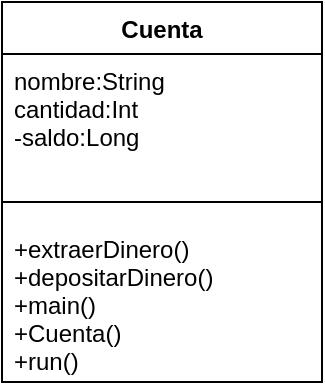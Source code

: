<mxfile version="14.9.6" type="device"><diagram id="C5RBs43oDa-KdzZeNtuy" name="Page-1"><mxGraphModel dx="868" dy="482" grid="1" gridSize="10" guides="1" tooltips="1" connect="1" arrows="1" fold="1" page="1" pageScale="1" pageWidth="827" pageHeight="1169" math="0" shadow="0"><root><mxCell id="WIyWlLk6GJQsqaUBKTNV-0"/><mxCell id="WIyWlLk6GJQsqaUBKTNV-1" parent="WIyWlLk6GJQsqaUBKTNV-0"/><mxCell id="nwHyZvAFHtol-rJy7OKk-5" value="Cuenta" style="swimlane;fontStyle=1;align=center;verticalAlign=top;childLayout=stackLayout;horizontal=1;startSize=26;horizontalStack=0;resizeParent=1;resizeParentMax=0;resizeLast=0;collapsible=1;marginBottom=0;" vertex="1" parent="WIyWlLk6GJQsqaUBKTNV-1"><mxGeometry x="330" y="220" width="160" height="190" as="geometry"/></mxCell><mxCell id="nwHyZvAFHtol-rJy7OKk-6" value="nombre:String&#10;cantidad:Int&#10;-saldo:Long&#10;" style="text;strokeColor=none;fillColor=none;align=left;verticalAlign=top;spacingLeft=4;spacingRight=4;overflow=hidden;rotatable=0;points=[[0,0.5],[1,0.5]];portConstraint=eastwest;" vertex="1" parent="nwHyZvAFHtol-rJy7OKk-5"><mxGeometry y="26" width="160" height="64" as="geometry"/></mxCell><mxCell id="nwHyZvAFHtol-rJy7OKk-7" value="" style="line;strokeWidth=1;fillColor=none;align=left;verticalAlign=middle;spacingTop=-1;spacingLeft=3;spacingRight=3;rotatable=0;labelPosition=right;points=[];portConstraint=eastwest;" vertex="1" parent="nwHyZvAFHtol-rJy7OKk-5"><mxGeometry y="90" width="160" height="20" as="geometry"/></mxCell><mxCell id="nwHyZvAFHtol-rJy7OKk-8" value="+extraerDinero()&#10;+depositarDinero()&#10;+main()&#10;+Cuenta()&#10;+run()" style="text;strokeColor=none;fillColor=none;align=left;verticalAlign=top;spacingLeft=4;spacingRight=4;overflow=hidden;rotatable=0;points=[[0,0.5],[1,0.5]];portConstraint=eastwest;" vertex="1" parent="nwHyZvAFHtol-rJy7OKk-5"><mxGeometry y="110" width="160" height="80" as="geometry"/></mxCell></root></mxGraphModel></diagram></mxfile>